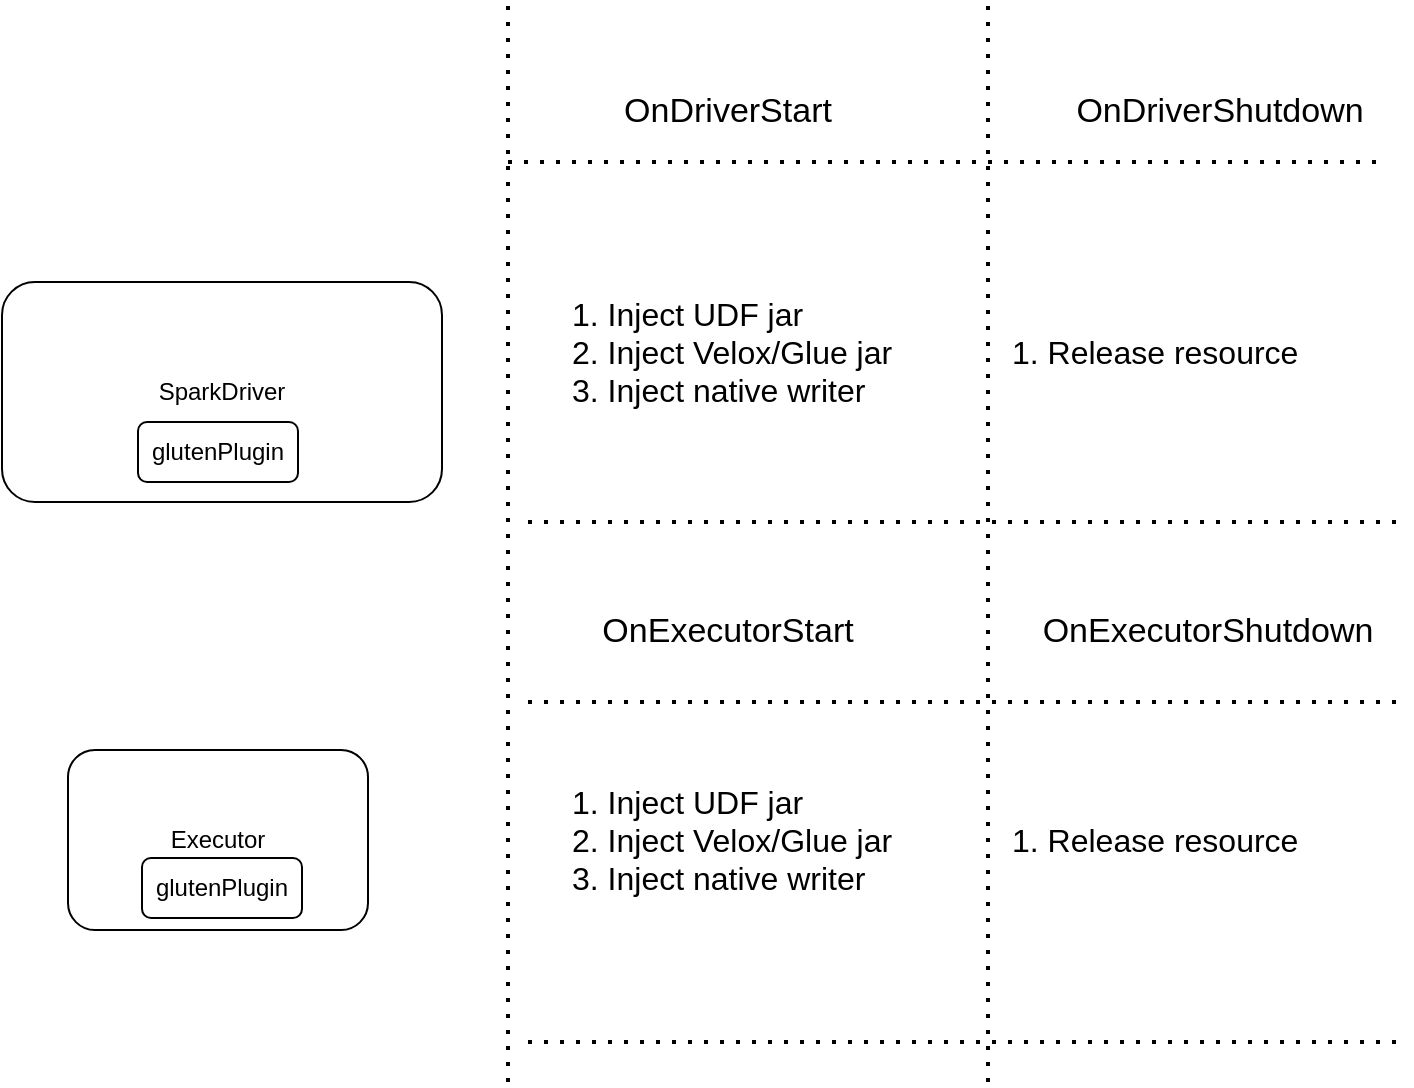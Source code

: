 <mxfile version="21.6.8" type="github">
  <diagram name="Page-1" id="ihr1n8eSguenb38d3ETr">
    <mxGraphModel dx="1434" dy="786" grid="0" gridSize="10" guides="1" tooltips="1" connect="1" arrows="1" fold="1" page="1" pageScale="1" pageWidth="827" pageHeight="1169" math="0" shadow="0">
      <root>
        <mxCell id="0" />
        <mxCell id="1" parent="0" />
        <mxCell id="hToz5KNGnVyRhicrrzIB-1" value="SparkDriver" style="rounded=1;whiteSpace=wrap;html=1;" vertex="1" parent="1">
          <mxGeometry x="67" y="260" width="220" height="110" as="geometry" />
        </mxCell>
        <mxCell id="hToz5KNGnVyRhicrrzIB-2" value="glutenPlugin" style="rounded=1;whiteSpace=wrap;html=1;" vertex="1" parent="1">
          <mxGeometry x="135" y="330" width="80" height="30" as="geometry" />
        </mxCell>
        <mxCell id="hToz5KNGnVyRhicrrzIB-3" value="Executor" style="rounded=1;whiteSpace=wrap;html=1;" vertex="1" parent="1">
          <mxGeometry x="100" y="494" width="150" height="90" as="geometry" />
        </mxCell>
        <mxCell id="hToz5KNGnVyRhicrrzIB-4" value="glutenPlugin" style="rounded=1;whiteSpace=wrap;html=1;" vertex="1" parent="1">
          <mxGeometry x="137" y="548" width="80" height="30" as="geometry" />
        </mxCell>
        <mxCell id="hToz5KNGnVyRhicrrzIB-5" value="" style="endArrow=none;dashed=1;html=1;dashPattern=1 3;strokeWidth=2;rounded=0;" edge="1" parent="1">
          <mxGeometry width="50" height="50" relative="1" as="geometry">
            <mxPoint x="320" y="660" as="sourcePoint" />
            <mxPoint x="320" y="120" as="targetPoint" />
          </mxGeometry>
        </mxCell>
        <mxCell id="hToz5KNGnVyRhicrrzIB-6" value="" style="endArrow=none;dashed=1;html=1;dashPattern=1 3;strokeWidth=2;rounded=0;" edge="1" parent="1">
          <mxGeometry width="50" height="50" relative="1" as="geometry">
            <mxPoint x="320" y="200" as="sourcePoint" />
            <mxPoint x="760" y="200" as="targetPoint" />
          </mxGeometry>
        </mxCell>
        <mxCell id="hToz5KNGnVyRhicrrzIB-7" value="" style="endArrow=none;dashed=1;html=1;dashPattern=1 3;strokeWidth=2;rounded=0;" edge="1" parent="1">
          <mxGeometry width="50" height="50" relative="1" as="geometry">
            <mxPoint x="560" y="660" as="sourcePoint" />
            <mxPoint x="560" y="120" as="targetPoint" />
          </mxGeometry>
        </mxCell>
        <mxCell id="hToz5KNGnVyRhicrrzIB-8" value="&lt;font style=&quot;font-size: 17px;&quot;&gt;OnDriverStart&lt;/font&gt;" style="text;html=1;strokeColor=none;fillColor=none;align=center;verticalAlign=middle;whiteSpace=wrap;rounded=0;" vertex="1" parent="1">
          <mxGeometry x="400" y="160" width="60" height="30" as="geometry" />
        </mxCell>
        <mxCell id="hToz5KNGnVyRhicrrzIB-10" value="&lt;font style=&quot;font-size: 17px;&quot;&gt;OnDriverShutdown&lt;br&gt;&lt;/font&gt;" style="text;html=1;strokeColor=none;fillColor=none;align=center;verticalAlign=middle;whiteSpace=wrap;rounded=0;" vertex="1" parent="1">
          <mxGeometry x="646" y="160" width="60" height="30" as="geometry" />
        </mxCell>
        <mxCell id="hToz5KNGnVyRhicrrzIB-11" value="" style="endArrow=none;dashed=1;html=1;dashPattern=1 3;strokeWidth=2;rounded=0;" edge="1" parent="1">
          <mxGeometry width="50" height="50" relative="1" as="geometry">
            <mxPoint x="330" y="380" as="sourcePoint" />
            <mxPoint x="770" y="380" as="targetPoint" />
          </mxGeometry>
        </mxCell>
        <mxCell id="hToz5KNGnVyRhicrrzIB-12" value="" style="endArrow=none;dashed=1;html=1;dashPattern=1 3;strokeWidth=2;rounded=0;" edge="1" parent="1">
          <mxGeometry width="50" height="50" relative="1" as="geometry">
            <mxPoint x="330" y="470" as="sourcePoint" />
            <mxPoint x="770" y="470" as="targetPoint" />
          </mxGeometry>
        </mxCell>
        <mxCell id="hToz5KNGnVyRhicrrzIB-13" value="" style="endArrow=none;dashed=1;html=1;dashPattern=1 3;strokeWidth=2;rounded=0;" edge="1" parent="1">
          <mxGeometry width="50" height="50" relative="1" as="geometry">
            <mxPoint x="330" y="640" as="sourcePoint" />
            <mxPoint x="770" y="640" as="targetPoint" />
          </mxGeometry>
        </mxCell>
        <mxCell id="hToz5KNGnVyRhicrrzIB-15" value="&lt;font style=&quot;font-size: 17px;&quot;&gt;OnExecutorStart&lt;/font&gt;" style="text;html=1;strokeColor=none;fillColor=none;align=center;verticalAlign=middle;whiteSpace=wrap;rounded=0;" vertex="1" parent="1">
          <mxGeometry x="400" y="420" width="60" height="30" as="geometry" />
        </mxCell>
        <mxCell id="hToz5KNGnVyRhicrrzIB-16" value="&lt;font style=&quot;font-size: 17px;&quot;&gt;OnExecutorShutdown&lt;/font&gt;" style="text;html=1;strokeColor=none;fillColor=none;align=center;verticalAlign=middle;whiteSpace=wrap;rounded=0;" vertex="1" parent="1">
          <mxGeometry x="640" y="420" width="60" height="30" as="geometry" />
        </mxCell>
        <mxCell id="hToz5KNGnVyRhicrrzIB-17" value="&lt;font style=&quot;font-size: 16px;&quot;&gt;1. Inject UDF jar&lt;br&gt;2. Inject Velox/Glue jar&lt;br&gt;3. Inject native writer&lt;/font&gt;" style="text;html=1;strokeColor=none;fillColor=none;align=left;verticalAlign=middle;whiteSpace=wrap;rounded=0;" vertex="1" parent="1">
          <mxGeometry x="350" y="260" width="190" height="70" as="geometry" />
        </mxCell>
        <mxCell id="hToz5KNGnVyRhicrrzIB-18" value="&lt;font style=&quot;font-size: 16px;&quot;&gt;1. Release resource&lt;/font&gt;" style="text;html=1;strokeColor=none;fillColor=none;align=left;verticalAlign=middle;whiteSpace=wrap;rounded=0;" vertex="1" parent="1">
          <mxGeometry x="570" y="260" width="190" height="70" as="geometry" />
        </mxCell>
        <mxCell id="hToz5KNGnVyRhicrrzIB-19" value="&lt;font style=&quot;font-size: 16px;&quot;&gt;1. Inject UDF jar&lt;br&gt;2. Inject Velox/Glue jar&lt;br&gt;3. Inject native writer&lt;/font&gt;" style="text;html=1;strokeColor=none;fillColor=none;align=left;verticalAlign=middle;whiteSpace=wrap;rounded=0;" vertex="1" parent="1">
          <mxGeometry x="350" y="504" width="190" height="70" as="geometry" />
        </mxCell>
        <mxCell id="hToz5KNGnVyRhicrrzIB-20" value="&lt;font style=&quot;font-size: 16px;&quot;&gt;1. Release resource&lt;/font&gt;" style="text;html=1;strokeColor=none;fillColor=none;align=left;verticalAlign=middle;whiteSpace=wrap;rounded=0;" vertex="1" parent="1">
          <mxGeometry x="570" y="504" width="190" height="70" as="geometry" />
        </mxCell>
      </root>
    </mxGraphModel>
  </diagram>
</mxfile>

